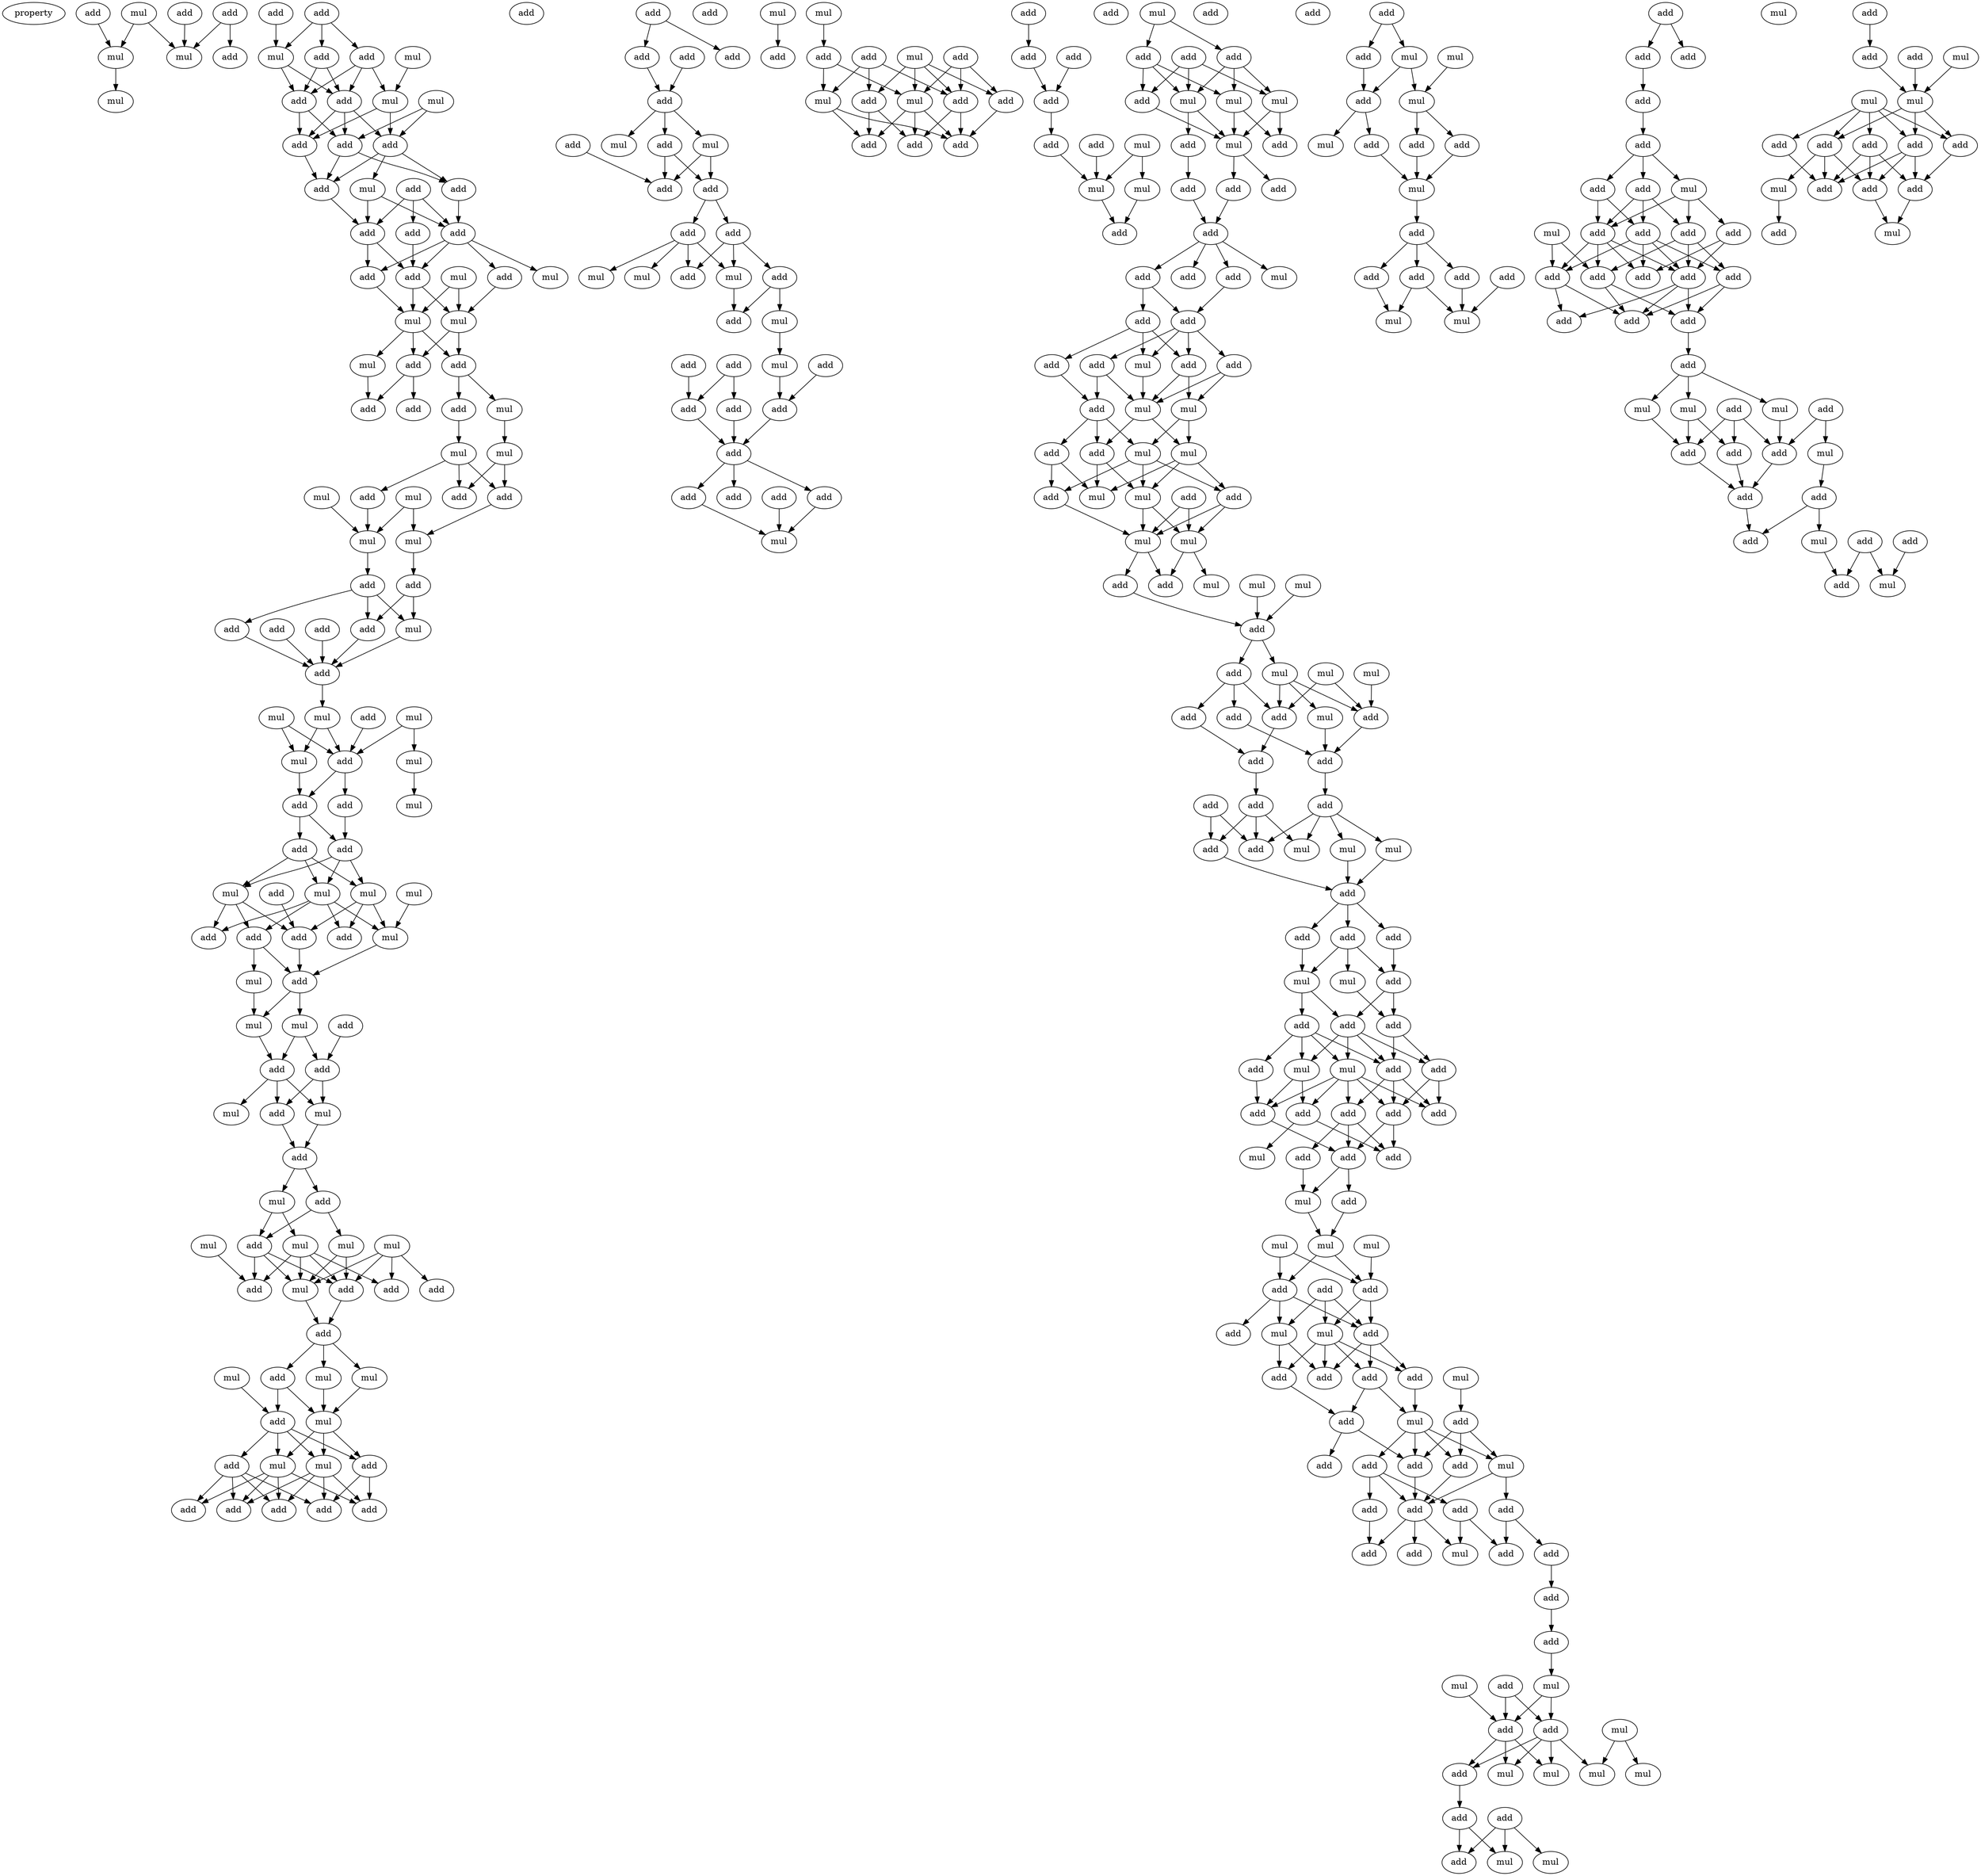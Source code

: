 digraph {
    node [fontcolor=black]
    property [mul=2,lf=1.8]
    0 [ label = add ];
    1 [ label = add ];
    2 [ label = mul ];
    3 [ label = add ];
    4 [ label = mul ];
    5 [ label = mul ];
    6 [ label = add ];
    7 [ label = mul ];
    8 [ label = add ];
    9 [ label = add ];
    10 [ label = mul ];
    11 [ label = add ];
    12 [ label = add ];
    13 [ label = mul ];
    14 [ label = add ];
    15 [ label = mul ];
    16 [ label = add ];
    17 [ label = mul ];
    18 [ label = add ];
    19 [ label = add ];
    20 [ label = add ];
    21 [ label = mul ];
    22 [ label = add ];
    23 [ label = add ];
    24 [ label = add ];
    25 [ label = add ];
    26 [ label = add ];
    27 [ label = add ];
    28 [ label = add ];
    29 [ label = mul ];
    30 [ label = mul ];
    31 [ label = add ];
    32 [ label = add ];
    33 [ label = mul ];
    34 [ label = mul ];
    35 [ label = mul ];
    36 [ label = add ];
    37 [ label = add ];
    38 [ label = mul ];
    39 [ label = add ];
    40 [ label = add ];
    41 [ label = add ];
    42 [ label = mul ];
    43 [ label = mul ];
    44 [ label = add ];
    45 [ label = add ];
    46 [ label = mul ];
    47 [ label = add ];
    48 [ label = mul ];
    49 [ label = mul ];
    50 [ label = mul ];
    51 [ label = add ];
    52 [ label = add ];
    53 [ label = add ];
    54 [ label = add ];
    55 [ label = add ];
    56 [ label = add ];
    57 [ label = mul ];
    58 [ label = add ];
    59 [ label = add ];
    60 [ label = mul ];
    61 [ label = mul ];
    62 [ label = mul ];
    63 [ label = add ];
    64 [ label = add ];
    65 [ label = mul ];
    66 [ label = mul ];
    67 [ label = add ];
    68 [ label = mul ];
    69 [ label = add ];
    70 [ label = add ];
    71 [ label = add ];
    72 [ label = mul ];
    73 [ label = add ];
    74 [ label = mul ];
    75 [ label = mul ];
    76 [ label = mul ];
    77 [ label = add ];
    78 [ label = mul ];
    79 [ label = add ];
    80 [ label = add ];
    81 [ label = add ];
    82 [ label = mul ];
    83 [ label = add ];
    84 [ label = mul ];
    85 [ label = mul ];
    86 [ label = add ];
    87 [ label = add ];
    88 [ label = add ];
    89 [ label = mul ];
    90 [ label = add ];
    91 [ label = mul ];
    92 [ label = add ];
    93 [ label = add ];
    94 [ label = mul ];
    95 [ label = mul ];
    96 [ label = mul ];
    97 [ label = add ];
    98 [ label = mul ];
    99 [ label = mul ];
    100 [ label = add ];
    101 [ label = add ];
    102 [ label = add ];
    103 [ label = add ];
    104 [ label = mul ];
    105 [ label = add ];
    106 [ label = mul ];
    107 [ label = mul ];
    108 [ label = add ];
    109 [ label = mul ];
    110 [ label = mul ];
    111 [ label = add ];
    112 [ label = add ];
    113 [ label = add ];
    114 [ label = mul ];
    115 [ label = mul ];
    116 [ label = add ];
    117 [ label = add ];
    118 [ label = add ];
    119 [ label = add ];
    120 [ label = add ];
    121 [ label = add ];
    122 [ label = add ];
    123 [ label = add ];
    124 [ label = add ];
    125 [ label = add ];
    126 [ label = add ];
    127 [ label = mul ];
    128 [ label = add ];
    129 [ label = mul ];
    130 [ label = add ];
    131 [ label = add ];
    132 [ label = add ];
    133 [ label = add ];
    134 [ label = add ];
    135 [ label = mul ];
    136 [ label = add ];
    137 [ label = add ];
    138 [ label = mul ];
    139 [ label = mul ];
    140 [ label = mul ];
    141 [ label = add ];
    142 [ label = mul ];
    143 [ label = add ];
    144 [ label = add ];
    145 [ label = add ];
    146 [ label = add ];
    147 [ label = add ];
    148 [ label = add ];
    149 [ label = add ];
    150 [ label = add ];
    151 [ label = add ];
    152 [ label = add ];
    153 [ label = add ];
    154 [ label = mul ];
    155 [ label = mul ];
    156 [ label = add ];
    157 [ label = mul ];
    158 [ label = mul ];
    159 [ label = add ];
    160 [ label = add ];
    161 [ label = add ];
    162 [ label = add ];
    163 [ label = add ];
    164 [ label = add ];
    165 [ label = mul ];
    166 [ label = mul ];
    167 [ label = add ];
    168 [ label = add ];
    169 [ label = add ];
    170 [ label = add ];
    171 [ label = add ];
    172 [ label = add ];
    173 [ label = add ];
    174 [ label = add ];
    175 [ label = mul ];
    176 [ label = add ];
    177 [ label = add ];
    178 [ label = mul ];
    179 [ label = mul ];
    180 [ label = add ];
    181 [ label = mul ];
    182 [ label = add ];
    183 [ label = add ];
    184 [ label = add ];
    185 [ label = mul ];
    186 [ label = add ];
    187 [ label = mul ];
    188 [ label = mul ];
    189 [ label = mul ];
    190 [ label = add ];
    191 [ label = add ];
    192 [ label = add ];
    193 [ label = add ];
    194 [ label = add ];
    195 [ label = add ];
    196 [ label = add ];
    197 [ label = add ];
    198 [ label = add ];
    199 [ label = add ];
    200 [ label = add ];
    201 [ label = mul ];
    202 [ label = add ];
    203 [ label = add ];
    204 [ label = add ];
    205 [ label = mul ];
    206 [ label = add ];
    207 [ label = add ];
    208 [ label = add ];
    209 [ label = mul ];
    210 [ label = mul ];
    211 [ label = add ];
    212 [ label = mul ];
    213 [ label = add ];
    214 [ label = add ];
    215 [ label = mul ];
    216 [ label = mul ];
    217 [ label = mul ];
    218 [ label = add ];
    219 [ label = add ];
    220 [ label = add ];
    221 [ label = mul ];
    222 [ label = mul ];
    223 [ label = mul ];
    224 [ label = mul ];
    225 [ label = add ];
    226 [ label = add ];
    227 [ label = mul ];
    228 [ label = add ];
    229 [ label = mul ];
    230 [ label = mul ];
    231 [ label = mul ];
    232 [ label = add ];
    233 [ label = add ];
    234 [ label = add ];
    235 [ label = add ];
    236 [ label = mul ];
    237 [ label = add ];
    238 [ label = add ];
    239 [ label = add ];
    240 [ label = add ];
    241 [ label = add ];
    242 [ label = add ];
    243 [ label = add ];
    244 [ label = mul ];
    245 [ label = add ];
    246 [ label = mul ];
    247 [ label = mul ];
    248 [ label = add ];
    249 [ label = add ];
    250 [ label = add ];
    251 [ label = add ];
    252 [ label = mul ];
    253 [ label = add ];
    254 [ label = mul ];
    255 [ label = add ];
    256 [ label = add ];
    257 [ label = add ];
    258 [ label = mul ];
    259 [ label = mul ];
    260 [ label = add ];
    261 [ label = add ];
    262 [ label = add ];
    263 [ label = add ];
    264 [ label = add ];
    265 [ label = add ];
    266 [ label = add ];
    267 [ label = add ];
    268 [ label = add ];
    269 [ label = add ];
    270 [ label = add ];
    271 [ label = mul ];
    272 [ label = mul ];
    273 [ label = add ];
    274 [ label = mul ];
    275 [ label = mul ];
    276 [ label = mul ];
    277 [ label = add ];
    278 [ label = add ];
    279 [ label = add ];
    280 [ label = add ];
    281 [ label = mul ];
    282 [ label = mul ];
    283 [ label = add ];
    284 [ label = add ];
    285 [ label = add ];
    286 [ label = add ];
    287 [ label = mul ];
    288 [ label = add ];
    289 [ label = add ];
    290 [ label = add ];
    291 [ label = mul ];
    292 [ label = mul ];
    293 [ label = add ];
    294 [ label = add ];
    295 [ label = add ];
    296 [ label = add ];
    297 [ label = add ];
    298 [ label = add ];
    299 [ label = add ];
    300 [ label = add ];
    301 [ label = add ];
    302 [ label = add ];
    303 [ label = add ];
    304 [ label = add ];
    305 [ label = mul ];
    306 [ label = add ];
    307 [ label = add ];
    308 [ label = add ];
    309 [ label = mul ];
    310 [ label = mul ];
    311 [ label = add ];
    312 [ label = mul ];
    313 [ label = add ];
    314 [ label = mul ];
    315 [ label = mul ];
    316 [ label = mul ];
    317 [ label = mul ];
    318 [ label = add ];
    319 [ label = add ];
    320 [ label = add ];
    321 [ label = mul ];
    322 [ label = add ];
    323 [ label = mul ];
    324 [ label = add ];
    325 [ label = mul ];
    326 [ label = add ];
    327 [ label = mul ];
    328 [ label = mul ];
    329 [ label = add ];
    330 [ label = add ];
    331 [ label = mul ];
    332 [ label = add ];
    333 [ label = add ];
    334 [ label = mul ];
    335 [ label = add ];
    336 [ label = add ];
    337 [ label = add ];
    338 [ label = add ];
    339 [ label = add ];
    340 [ label = mul ];
    341 [ label = mul ];
    342 [ label = add ];
    343 [ label = add ];
    344 [ label = add ];
    345 [ label = add ];
    346 [ label = mul ];
    347 [ label = add ];
    348 [ label = mul ];
    349 [ label = add ];
    350 [ label = add ];
    351 [ label = add ];
    352 [ label = mul ];
    353 [ label = add ];
    354 [ label = add ];
    355 [ label = add ];
    356 [ label = add ];
    357 [ label = add ];
    358 [ label = add ];
    359 [ label = add ];
    360 [ label = add ];
    361 [ label = add ];
    362 [ label = add ];
    363 [ label = add ];
    364 [ label = add ];
    365 [ label = add ];
    366 [ label = add ];
    367 [ label = mul ];
    368 [ label = mul ];
    369 [ label = mul ];
    370 [ label = add ];
    371 [ label = add ];
    372 [ label = mul ];
    373 [ label = add ];
    374 [ label = add ];
    375 [ label = add ];
    376 [ label = mul ];
    377 [ label = add ];
    378 [ label = add ];
    379 [ label = add ];
    380 [ label = mul ];
    381 [ label = add ];
    382 [ label = add ];
    383 [ label = add ];
    384 [ label = add ];
    385 [ label = mul ];
    386 [ label = mul ];
    387 [ label = mul ];
    388 [ label = add ];
    389 [ label = add ];
    390 [ label = add ];
    391 [ label = add ];
    392 [ label = add ];
    393 [ label = add ];
    394 [ label = add ];
    395 [ label = add ];
    396 [ label = mul ];
    397 [ label = mul ];
    398 [ label = add ];
    0 -> 4 [ name = 0 ];
    1 -> 5 [ name = 1 ];
    1 -> 6 [ name = 2 ];
    2 -> 4 [ name = 3 ];
    2 -> 5 [ name = 4 ];
    3 -> 5 [ name = 5 ];
    4 -> 7 [ name = 6 ];
    8 -> 11 [ name = 7 ];
    8 -> 12 [ name = 8 ];
    8 -> 13 [ name = 9 ];
    9 -> 13 [ name = 10 ];
    10 -> 17 [ name = 11 ];
    11 -> 14 [ name = 12 ];
    11 -> 16 [ name = 13 ];
    11 -> 17 [ name = 14 ];
    12 -> 14 [ name = 15 ];
    12 -> 16 [ name = 16 ];
    13 -> 14 [ name = 17 ];
    13 -> 16 [ name = 18 ];
    14 -> 18 [ name = 19 ];
    14 -> 20 [ name = 20 ];
    15 -> 18 [ name = 21 ];
    15 -> 19 [ name = 22 ];
    16 -> 18 [ name = 23 ];
    16 -> 19 [ name = 24 ];
    16 -> 20 [ name = 25 ];
    17 -> 19 [ name = 26 ];
    17 -> 20 [ name = 27 ];
    18 -> 23 [ name = 28 ];
    18 -> 24 [ name = 29 ];
    19 -> 21 [ name = 30 ];
    19 -> 23 [ name = 31 ];
    19 -> 24 [ name = 32 ];
    20 -> 23 [ name = 33 ];
    21 -> 26 [ name = 34 ];
    21 -> 27 [ name = 35 ];
    22 -> 25 [ name = 36 ];
    22 -> 26 [ name = 37 ];
    22 -> 27 [ name = 38 ];
    23 -> 26 [ name = 39 ];
    24 -> 27 [ name = 40 ];
    25 -> 32 [ name = 41 ];
    26 -> 28 [ name = 42 ];
    26 -> 32 [ name = 43 ];
    27 -> 28 [ name = 44 ];
    27 -> 30 [ name = 45 ];
    27 -> 31 [ name = 46 ];
    27 -> 32 [ name = 47 ];
    28 -> 33 [ name = 48 ];
    29 -> 33 [ name = 49 ];
    29 -> 34 [ name = 50 ];
    31 -> 34 [ name = 51 ];
    32 -> 33 [ name = 52 ];
    32 -> 34 [ name = 53 ];
    33 -> 35 [ name = 54 ];
    33 -> 36 [ name = 55 ];
    33 -> 37 [ name = 56 ];
    34 -> 36 [ name = 57 ];
    34 -> 37 [ name = 58 ];
    35 -> 41 [ name = 59 ];
    36 -> 38 [ name = 60 ];
    36 -> 39 [ name = 61 ];
    37 -> 40 [ name = 62 ];
    37 -> 41 [ name = 63 ];
    38 -> 43 [ name = 64 ];
    39 -> 42 [ name = 65 ];
    42 -> 44 [ name = 66 ];
    42 -> 45 [ name = 67 ];
    42 -> 47 [ name = 68 ];
    43 -> 45 [ name = 69 ];
    43 -> 47 [ name = 70 ];
    44 -> 49 [ name = 71 ];
    45 -> 50 [ name = 72 ];
    46 -> 49 [ name = 73 ];
    46 -> 50 [ name = 74 ];
    48 -> 49 [ name = 75 ];
    49 -> 52 [ name = 76 ];
    50 -> 51 [ name = 77 ];
    51 -> 53 [ name = 78 ];
    51 -> 57 [ name = 79 ];
    52 -> 53 [ name = 80 ];
    52 -> 56 [ name = 81 ];
    52 -> 57 [ name = 82 ];
    53 -> 58 [ name = 83 ];
    54 -> 58 [ name = 84 ];
    55 -> 58 [ name = 85 ];
    56 -> 58 [ name = 86 ];
    57 -> 58 [ name = 87 ];
    58 -> 62 [ name = 88 ];
    60 -> 64 [ name = 89 ];
    60 -> 66 [ name = 90 ];
    61 -> 64 [ name = 91 ];
    61 -> 65 [ name = 92 ];
    62 -> 64 [ name = 93 ];
    62 -> 65 [ name = 94 ];
    63 -> 64 [ name = 95 ];
    64 -> 67 [ name = 96 ];
    64 -> 69 [ name = 97 ];
    65 -> 67 [ name = 98 ];
    66 -> 68 [ name = 99 ];
    67 -> 70 [ name = 100 ];
    67 -> 71 [ name = 101 ];
    69 -> 71 [ name = 102 ];
    70 -> 74 [ name = 103 ];
    70 -> 75 [ name = 104 ];
    70 -> 76 [ name = 105 ];
    71 -> 74 [ name = 106 ];
    71 -> 75 [ name = 107 ];
    71 -> 76 [ name = 108 ];
    72 -> 78 [ name = 109 ];
    73 -> 79 [ name = 110 ];
    74 -> 77 [ name = 111 ];
    74 -> 78 [ name = 112 ];
    74 -> 79 [ name = 113 ];
    75 -> 79 [ name = 114 ];
    75 -> 80 [ name = 115 ];
    75 -> 81 [ name = 116 ];
    76 -> 77 [ name = 117 ];
    76 -> 78 [ name = 118 ];
    76 -> 80 [ name = 119 ];
    76 -> 81 [ name = 120 ];
    78 -> 83 [ name = 121 ];
    79 -> 83 [ name = 122 ];
    81 -> 82 [ name = 123 ];
    81 -> 83 [ name = 124 ];
    82 -> 84 [ name = 125 ];
    83 -> 84 [ name = 126 ];
    83 -> 85 [ name = 127 ];
    84 -> 87 [ name = 128 ];
    85 -> 87 [ name = 129 ];
    85 -> 88 [ name = 130 ];
    86 -> 88 [ name = 131 ];
    87 -> 89 [ name = 132 ];
    87 -> 90 [ name = 133 ];
    87 -> 91 [ name = 134 ];
    88 -> 90 [ name = 135 ];
    88 -> 91 [ name = 136 ];
    90 -> 92 [ name = 137 ];
    91 -> 92 [ name = 138 ];
    92 -> 93 [ name = 139 ];
    92 -> 94 [ name = 140 ];
    93 -> 97 [ name = 141 ];
    93 -> 99 [ name = 142 ];
    94 -> 95 [ name = 143 ];
    94 -> 97 [ name = 144 ];
    95 -> 100 [ name = 145 ];
    95 -> 101 [ name = 146 ];
    95 -> 102 [ name = 147 ];
    95 -> 104 [ name = 148 ];
    96 -> 101 [ name = 149 ];
    97 -> 101 [ name = 150 ];
    97 -> 102 [ name = 151 ];
    97 -> 104 [ name = 152 ];
    98 -> 100 [ name = 153 ];
    98 -> 102 [ name = 154 ];
    98 -> 103 [ name = 155 ];
    98 -> 104 [ name = 156 ];
    99 -> 102 [ name = 157 ];
    99 -> 104 [ name = 158 ];
    102 -> 105 [ name = 159 ];
    104 -> 105 [ name = 160 ];
    105 -> 106 [ name = 161 ];
    105 -> 107 [ name = 162 ];
    105 -> 108 [ name = 163 ];
    106 -> 110 [ name = 164 ];
    107 -> 110 [ name = 165 ];
    108 -> 110 [ name = 166 ];
    108 -> 111 [ name = 167 ];
    109 -> 111 [ name = 168 ];
    110 -> 112 [ name = 169 ];
    110 -> 114 [ name = 170 ];
    110 -> 115 [ name = 171 ];
    111 -> 112 [ name = 172 ];
    111 -> 113 [ name = 173 ];
    111 -> 114 [ name = 174 ];
    111 -> 115 [ name = 175 ];
    112 -> 117 [ name = 176 ];
    112 -> 119 [ name = 177 ];
    113 -> 116 [ name = 178 ];
    113 -> 118 [ name = 179 ];
    113 -> 119 [ name = 180 ];
    113 -> 120 [ name = 181 ];
    114 -> 116 [ name = 182 ];
    114 -> 117 [ name = 183 ];
    114 -> 118 [ name = 184 ];
    114 -> 120 [ name = 185 ];
    115 -> 116 [ name = 186 ];
    115 -> 117 [ name = 187 ];
    115 -> 118 [ name = 188 ];
    115 -> 119 [ name = 189 ];
    121 -> 122 [ name = 190 ];
    121 -> 123 [ name = 191 ];
    122 -> 126 [ name = 192 ];
    124 -> 126 [ name = 193 ];
    126 -> 127 [ name = 194 ];
    126 -> 128 [ name = 195 ];
    126 -> 129 [ name = 196 ];
    128 -> 131 [ name = 197 ];
    128 -> 132 [ name = 198 ];
    129 -> 131 [ name = 199 ];
    129 -> 132 [ name = 200 ];
    130 -> 131 [ name = 201 ];
    132 -> 133 [ name = 202 ];
    132 -> 134 [ name = 203 ];
    133 -> 135 [ name = 204 ];
    133 -> 137 [ name = 205 ];
    133 -> 138 [ name = 206 ];
    133 -> 139 [ name = 207 ];
    134 -> 136 [ name = 208 ];
    134 -> 137 [ name = 209 ];
    134 -> 139 [ name = 210 ];
    136 -> 140 [ name = 211 ];
    136 -> 141 [ name = 212 ];
    139 -> 141 [ name = 213 ];
    140 -> 142 [ name = 214 ];
    142 -> 148 [ name = 215 ];
    143 -> 148 [ name = 216 ];
    144 -> 146 [ name = 217 ];
    144 -> 147 [ name = 218 ];
    145 -> 146 [ name = 219 ];
    146 -> 149 [ name = 220 ];
    147 -> 149 [ name = 221 ];
    148 -> 149 [ name = 222 ];
    149 -> 151 [ name = 223 ];
    149 -> 152 [ name = 224 ];
    149 -> 153 [ name = 225 ];
    150 -> 154 [ name = 226 ];
    152 -> 154 [ name = 227 ];
    153 -> 154 [ name = 228 ];
    155 -> 156 [ name = 229 ];
    157 -> 160 [ name = 230 ];
    158 -> 162 [ name = 231 ];
    158 -> 163 [ name = 232 ];
    158 -> 164 [ name = 233 ];
    158 -> 165 [ name = 234 ];
    159 -> 163 [ name = 235 ];
    159 -> 164 [ name = 236 ];
    159 -> 165 [ name = 237 ];
    160 -> 165 [ name = 238 ];
    160 -> 166 [ name = 239 ];
    161 -> 162 [ name = 240 ];
    161 -> 163 [ name = 241 ];
    161 -> 166 [ name = 242 ];
    162 -> 167 [ name = 243 ];
    162 -> 168 [ name = 244 ];
    163 -> 167 [ name = 245 ];
    163 -> 169 [ name = 246 ];
    164 -> 169 [ name = 247 ];
    165 -> 167 [ name = 248 ];
    165 -> 168 [ name = 249 ];
    165 -> 169 [ name = 250 ];
    166 -> 168 [ name = 251 ];
    166 -> 169 [ name = 252 ];
    170 -> 173 [ name = 253 ];
    172 -> 174 [ name = 254 ];
    173 -> 174 [ name = 255 ];
    174 -> 176 [ name = 256 ];
    175 -> 178 [ name = 257 ];
    175 -> 179 [ name = 258 ];
    176 -> 179 [ name = 259 ];
    177 -> 179 [ name = 260 ];
    178 -> 180 [ name = 261 ];
    179 -> 180 [ name = 262 ];
    181 -> 182 [ name = 263 ];
    181 -> 183 [ name = 264 ];
    182 -> 185 [ name = 265 ];
    182 -> 187 [ name = 266 ];
    182 -> 188 [ name = 267 ];
    183 -> 186 [ name = 268 ];
    183 -> 187 [ name = 269 ];
    183 -> 188 [ name = 270 ];
    184 -> 185 [ name = 271 ];
    184 -> 186 [ name = 272 ];
    184 -> 187 [ name = 273 ];
    185 -> 189 [ name = 274 ];
    185 -> 190 [ name = 275 ];
    186 -> 189 [ name = 276 ];
    187 -> 189 [ name = 277 ];
    187 -> 191 [ name = 278 ];
    188 -> 189 [ name = 279 ];
    188 -> 190 [ name = 280 ];
    189 -> 193 [ name = 281 ];
    189 -> 194 [ name = 282 ];
    191 -> 195 [ name = 283 ];
    194 -> 196 [ name = 284 ];
    195 -> 196 [ name = 285 ];
    196 -> 197 [ name = 286 ];
    196 -> 199 [ name = 287 ];
    196 -> 200 [ name = 288 ];
    196 -> 201 [ name = 289 ];
    197 -> 202 [ name = 290 ];
    197 -> 203 [ name = 291 ];
    200 -> 202 [ name = 292 ];
    202 -> 205 [ name = 293 ];
    202 -> 206 [ name = 294 ];
    202 -> 207 [ name = 295 ];
    202 -> 208 [ name = 296 ];
    203 -> 204 [ name = 297 ];
    203 -> 205 [ name = 298 ];
    203 -> 206 [ name = 299 ];
    204 -> 211 [ name = 300 ];
    205 -> 209 [ name = 301 ];
    206 -> 209 [ name = 302 ];
    206 -> 210 [ name = 303 ];
    207 -> 209 [ name = 304 ];
    207 -> 210 [ name = 305 ];
    208 -> 209 [ name = 306 ];
    208 -> 211 [ name = 307 ];
    209 -> 213 [ name = 308 ];
    209 -> 215 [ name = 309 ];
    210 -> 212 [ name = 310 ];
    210 -> 215 [ name = 311 ];
    211 -> 212 [ name = 312 ];
    211 -> 213 [ name = 313 ];
    211 -> 214 [ name = 314 ];
    212 -> 216 [ name = 315 ];
    212 -> 218 [ name = 316 ];
    212 -> 219 [ name = 317 ];
    213 -> 216 [ name = 318 ];
    213 -> 217 [ name = 319 ];
    214 -> 217 [ name = 320 ];
    214 -> 219 [ name = 321 ];
    215 -> 216 [ name = 322 ];
    215 -> 217 [ name = 323 ];
    215 -> 218 [ name = 324 ];
    216 -> 221 [ name = 325 ];
    216 -> 222 [ name = 326 ];
    218 -> 221 [ name = 327 ];
    218 -> 222 [ name = 328 ];
    219 -> 221 [ name = 329 ];
    220 -> 221 [ name = 330 ];
    220 -> 222 [ name = 331 ];
    221 -> 225 [ name = 332 ];
    221 -> 226 [ name = 333 ];
    222 -> 224 [ name = 334 ];
    222 -> 225 [ name = 335 ];
    223 -> 228 [ name = 336 ];
    226 -> 228 [ name = 337 ];
    227 -> 228 [ name = 338 ];
    228 -> 231 [ name = 339 ];
    228 -> 232 [ name = 340 ];
    229 -> 233 [ name = 341 ];
    229 -> 237 [ name = 342 ];
    230 -> 233 [ name = 343 ];
    231 -> 233 [ name = 344 ];
    231 -> 236 [ name = 345 ];
    231 -> 237 [ name = 346 ];
    232 -> 234 [ name = 347 ];
    232 -> 235 [ name = 348 ];
    232 -> 237 [ name = 349 ];
    233 -> 239 [ name = 350 ];
    234 -> 239 [ name = 351 ];
    235 -> 238 [ name = 352 ];
    236 -> 239 [ name = 353 ];
    237 -> 238 [ name = 354 ];
    238 -> 242 [ name = 355 ];
    239 -> 240 [ name = 356 ];
    240 -> 244 [ name = 357 ];
    240 -> 245 [ name = 358 ];
    240 -> 246 [ name = 359 ];
    240 -> 247 [ name = 360 ];
    241 -> 243 [ name = 361 ];
    241 -> 245 [ name = 362 ];
    242 -> 243 [ name = 363 ];
    242 -> 245 [ name = 364 ];
    242 -> 246 [ name = 365 ];
    243 -> 248 [ name = 366 ];
    244 -> 248 [ name = 367 ];
    247 -> 248 [ name = 368 ];
    248 -> 249 [ name = 369 ];
    248 -> 250 [ name = 370 ];
    248 -> 251 [ name = 371 ];
    249 -> 252 [ name = 372 ];
    250 -> 253 [ name = 373 ];
    251 -> 252 [ name = 374 ];
    251 -> 253 [ name = 375 ];
    251 -> 254 [ name = 376 ];
    252 -> 256 [ name = 377 ];
    252 -> 257 [ name = 378 ];
    253 -> 255 [ name = 379 ];
    253 -> 256 [ name = 380 ];
    254 -> 255 [ name = 381 ];
    255 -> 260 [ name = 382 ];
    255 -> 261 [ name = 383 ];
    256 -> 258 [ name = 384 ];
    256 -> 259 [ name = 385 ];
    256 -> 260 [ name = 386 ];
    256 -> 261 [ name = 387 ];
    257 -> 258 [ name = 388 ];
    257 -> 259 [ name = 389 ];
    257 -> 260 [ name = 390 ];
    257 -> 262 [ name = 391 ];
    258 -> 263 [ name = 392 ];
    258 -> 264 [ name = 393 ];
    258 -> 265 [ name = 394 ];
    258 -> 266 [ name = 395 ];
    258 -> 267 [ name = 396 ];
    259 -> 264 [ name = 397 ];
    259 -> 265 [ name = 398 ];
    260 -> 263 [ name = 399 ];
    260 -> 266 [ name = 400 ];
    260 -> 267 [ name = 401 ];
    261 -> 263 [ name = 402 ];
    261 -> 266 [ name = 403 ];
    262 -> 264 [ name = 404 ];
    263 -> 268 [ name = 405 ];
    263 -> 269 [ name = 406 ];
    264 -> 268 [ name = 407 ];
    265 -> 269 [ name = 408 ];
    265 -> 271 [ name = 409 ];
    267 -> 268 [ name = 410 ];
    267 -> 269 [ name = 411 ];
    267 -> 270 [ name = 412 ];
    268 -> 272 [ name = 413 ];
    268 -> 273 [ name = 414 ];
    270 -> 272 [ name = 415 ];
    272 -> 276 [ name = 416 ];
    273 -> 276 [ name = 417 ];
    274 -> 277 [ name = 418 ];
    274 -> 278 [ name = 419 ];
    275 -> 278 [ name = 420 ];
    276 -> 277 [ name = 421 ];
    276 -> 278 [ name = 422 ];
    277 -> 280 [ name = 423 ];
    277 -> 282 [ name = 424 ];
    277 -> 283 [ name = 425 ];
    278 -> 281 [ name = 426 ];
    278 -> 283 [ name = 427 ];
    279 -> 281 [ name = 428 ];
    279 -> 282 [ name = 429 ];
    279 -> 283 [ name = 430 ];
    281 -> 284 [ name = 431 ];
    281 -> 285 [ name = 432 ];
    281 -> 286 [ name = 433 ];
    281 -> 288 [ name = 434 ];
    282 -> 284 [ name = 435 ];
    282 -> 286 [ name = 436 ];
    283 -> 285 [ name = 437 ];
    283 -> 286 [ name = 438 ];
    283 -> 288 [ name = 439 ];
    284 -> 289 [ name = 440 ];
    285 -> 291 [ name = 441 ];
    287 -> 290 [ name = 442 ];
    288 -> 289 [ name = 443 ];
    288 -> 291 [ name = 444 ];
    289 -> 295 [ name = 445 ];
    289 -> 296 [ name = 446 ];
    290 -> 292 [ name = 447 ];
    290 -> 294 [ name = 448 ];
    290 -> 296 [ name = 449 ];
    291 -> 292 [ name = 450 ];
    291 -> 293 [ name = 451 ];
    291 -> 294 [ name = 452 ];
    291 -> 296 [ name = 453 ];
    292 -> 299 [ name = 454 ];
    292 -> 300 [ name = 455 ];
    293 -> 297 [ name = 456 ];
    293 -> 298 [ name = 457 ];
    293 -> 300 [ name = 458 ];
    294 -> 300 [ name = 459 ];
    296 -> 300 [ name = 460 ];
    297 -> 301 [ name = 461 ];
    297 -> 305 [ name = 462 ];
    298 -> 303 [ name = 463 ];
    299 -> 301 [ name = 464 ];
    299 -> 304 [ name = 465 ];
    300 -> 302 [ name = 466 ];
    300 -> 303 [ name = 467 ];
    300 -> 305 [ name = 468 ];
    304 -> 306 [ name = 469 ];
    306 -> 307 [ name = 470 ];
    307 -> 310 [ name = 471 ];
    308 -> 311 [ name = 472 ];
    308 -> 313 [ name = 473 ];
    309 -> 311 [ name = 474 ];
    310 -> 311 [ name = 475 ];
    310 -> 313 [ name = 476 ];
    311 -> 314 [ name = 477 ];
    311 -> 316 [ name = 478 ];
    311 -> 318 [ name = 479 ];
    312 -> 315 [ name = 480 ];
    312 -> 317 [ name = 481 ];
    313 -> 314 [ name = 482 ];
    313 -> 315 [ name = 483 ];
    313 -> 316 [ name = 484 ];
    313 -> 318 [ name = 485 ];
    318 -> 320 [ name = 486 ];
    319 -> 321 [ name = 487 ];
    319 -> 322 [ name = 488 ];
    319 -> 323 [ name = 489 ];
    320 -> 321 [ name = 490 ];
    320 -> 322 [ name = 491 ];
    324 -> 326 [ name = 492 ];
    324 -> 327 [ name = 493 ];
    325 -> 328 [ name = 494 ];
    326 -> 329 [ name = 495 ];
    327 -> 328 [ name = 496 ];
    327 -> 329 [ name = 497 ];
    328 -> 330 [ name = 498 ];
    328 -> 333 [ name = 499 ];
    329 -> 331 [ name = 500 ];
    329 -> 332 [ name = 501 ];
    330 -> 334 [ name = 502 ];
    332 -> 334 [ name = 503 ];
    333 -> 334 [ name = 504 ];
    334 -> 335 [ name = 505 ];
    335 -> 336 [ name = 506 ];
    335 -> 337 [ name = 507 ];
    335 -> 338 [ name = 508 ];
    336 -> 340 [ name = 509 ];
    336 -> 341 [ name = 510 ];
    337 -> 340 [ name = 511 ];
    338 -> 341 [ name = 512 ];
    339 -> 341 [ name = 513 ];
    342 -> 343 [ name = 514 ];
    342 -> 344 [ name = 515 ];
    343 -> 345 [ name = 516 ];
    345 -> 347 [ name = 517 ];
    347 -> 348 [ name = 518 ];
    347 -> 349 [ name = 519 ];
    347 -> 350 [ name = 520 ];
    348 -> 351 [ name = 521 ];
    348 -> 353 [ name = 522 ];
    348 -> 355 [ name = 523 ];
    349 -> 351 [ name = 524 ];
    349 -> 354 [ name = 525 ];
    350 -> 351 [ name = 526 ];
    350 -> 354 [ name = 527 ];
    350 -> 355 [ name = 528 ];
    351 -> 356 [ name = 529 ];
    351 -> 357 [ name = 530 ];
    351 -> 358 [ name = 531 ];
    351 -> 360 [ name = 532 ];
    352 -> 358 [ name = 533 ];
    352 -> 360 [ name = 534 ];
    353 -> 356 [ name = 535 ];
    353 -> 357 [ name = 536 ];
    354 -> 356 [ name = 537 ];
    354 -> 357 [ name = 538 ];
    354 -> 359 [ name = 539 ];
    354 -> 360 [ name = 540 ];
    355 -> 356 [ name = 541 ];
    355 -> 358 [ name = 542 ];
    355 -> 359 [ name = 543 ];
    356 -> 361 [ name = 544 ];
    356 -> 362 [ name = 545 ];
    356 -> 363 [ name = 546 ];
    358 -> 362 [ name = 547 ];
    358 -> 363 [ name = 548 ];
    359 -> 362 [ name = 549 ];
    359 -> 363 [ name = 550 ];
    360 -> 361 [ name = 551 ];
    360 -> 362 [ name = 552 ];
    363 -> 364 [ name = 553 ];
    364 -> 367 [ name = 554 ];
    364 -> 368 [ name = 555 ];
    364 -> 369 [ name = 556 ];
    365 -> 370 [ name = 557 ];
    365 -> 371 [ name = 558 ];
    365 -> 373 [ name = 559 ];
    366 -> 371 [ name = 560 ];
    366 -> 372 [ name = 561 ];
    367 -> 371 [ name = 562 ];
    368 -> 370 [ name = 563 ];
    369 -> 370 [ name = 564 ];
    369 -> 373 [ name = 565 ];
    370 -> 375 [ name = 566 ];
    371 -> 375 [ name = 567 ];
    372 -> 374 [ name = 568 ];
    373 -> 375 [ name = 569 ];
    374 -> 376 [ name = 570 ];
    374 -> 377 [ name = 571 ];
    375 -> 377 [ name = 572 ];
    376 -> 381 [ name = 573 ];
    378 -> 380 [ name = 574 ];
    378 -> 381 [ name = 575 ];
    379 -> 380 [ name = 576 ];
    382 -> 383 [ name = 577 ];
    383 -> 386 [ name = 578 ];
    384 -> 386 [ name = 579 ];
    385 -> 386 [ name = 580 ];
    386 -> 388 [ name = 581 ];
    386 -> 390 [ name = 582 ];
    386 -> 391 [ name = 583 ];
    387 -> 388 [ name = 584 ];
    387 -> 389 [ name = 585 ];
    387 -> 390 [ name = 586 ];
    387 -> 391 [ name = 587 ];
    387 -> 392 [ name = 588 ];
    388 -> 393 [ name = 589 ];
    388 -> 394 [ name = 590 ];
    388 -> 395 [ name = 591 ];
    389 -> 393 [ name = 592 ];
    389 -> 394 [ name = 593 ];
    389 -> 395 [ name = 594 ];
    390 -> 393 [ name = 595 ];
    390 -> 395 [ name = 596 ];
    390 -> 396 [ name = 597 ];
    391 -> 394 [ name = 598 ];
    392 -> 393 [ name = 599 ];
    394 -> 397 [ name = 600 ];
    395 -> 397 [ name = 601 ];
    396 -> 398 [ name = 602 ];
}
